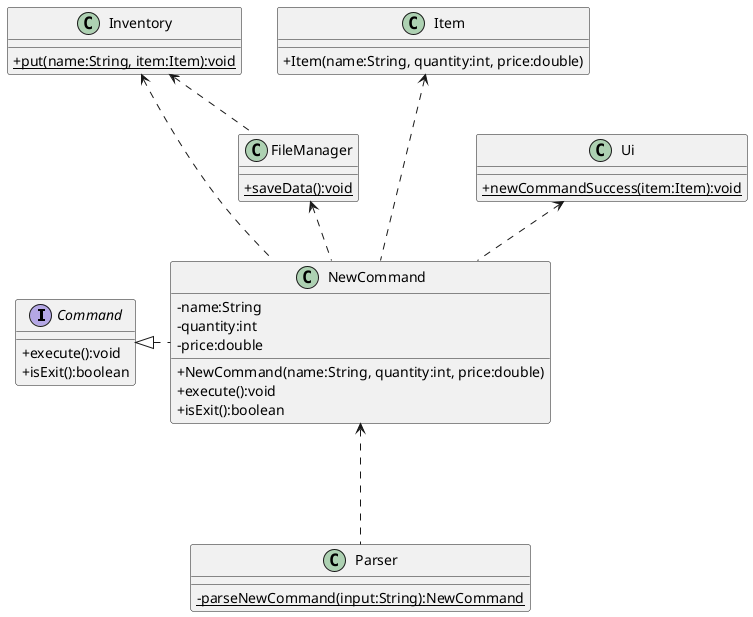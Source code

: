 @startuml
'https://plantuml.com/class-diagram
skinparam classAttributeIconSize 0

abstract class Command
class Inventory
class Item
class NewCommand
class Parser
class Ui
class FileManager

Command <|. NewCommand
Item <... NewCommand
Ui <.. NewCommand
Inventory <.. NewCommand
NewCommand <... Parser
FileManager <.. NewCommand
Inventory <.. FileManager

interface Command {
    +execute():void
    +isExit():boolean
}

class NewCommand {
    -name:String
    -quantity:int
    -price:double
    +NewCommand(name:String, quantity:int, price:double)
    +execute():void
    +isExit():boolean
}

class Item {
    +Item(name:String, quantity:int, price:double)
}

class Inventory {
    {static}+put(name:String, item:Item):void
}

class Ui {
    {static}+newCommandSuccess(item:Item):void
}

class Parser {
    {static}-parseNewCommand(input:String):NewCommand
}

class FileManager {
    {static}+saveData():void
}

@enduml

@startuml
hide footbox
participant "SuperTracker" as SuperTracker <<class>> #f5e3a9
participant ":NewCommand" as NewCommand #cbf7f4
participant "FileManager" as FileManager <<class>> #bcf7cf
participant "Inventory" as Inventory <<class>> #d5eac2
participant "Ui" as Ui <<class>> #e5c2ea
participant ":Item" as Item #fbffb2
SuperTracker -> NewCommand : execute()
activate NewCommand #cbf7f4

NewCommand -> Item ** : new Item(name:String, quantity:int, price:double)
activate Item #fbffb2
Item --> NewCommand : :Item
deactivate Item

NewCommand -> Inventory : put(name:String, item:Item)
activate Inventory #d5eac2
Inventory --> NewCommand
deactivate Inventory

NewCommand -> Ui : newCommandSuccess(item:Item)
activate Ui #e5c2ea
Ui --> NewCommand
deactivate Ui

NewCommand -> FileManager : saveData()
activate FileManager #bcf7cf
FileManager -> Inventory : getItems()
FileManager --> NewCommand
deactivate FileManager

NewCommand --> SuperTracker
deactivate NewCommand
@enduml